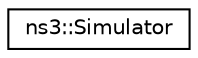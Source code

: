 digraph "Graphical Class Hierarchy"
{
 // LATEX_PDF_SIZE
  edge [fontname="Helvetica",fontsize="10",labelfontname="Helvetica",labelfontsize="10"];
  node [fontname="Helvetica",fontsize="10",shape=record];
  rankdir="LR";
  Node0 [label="ns3::Simulator",height=0.2,width=0.4,color="black", fillcolor="white", style="filled",URL="$classns3_1_1_simulator.html",tooltip="Control the scheduling of simulation events."];
}
